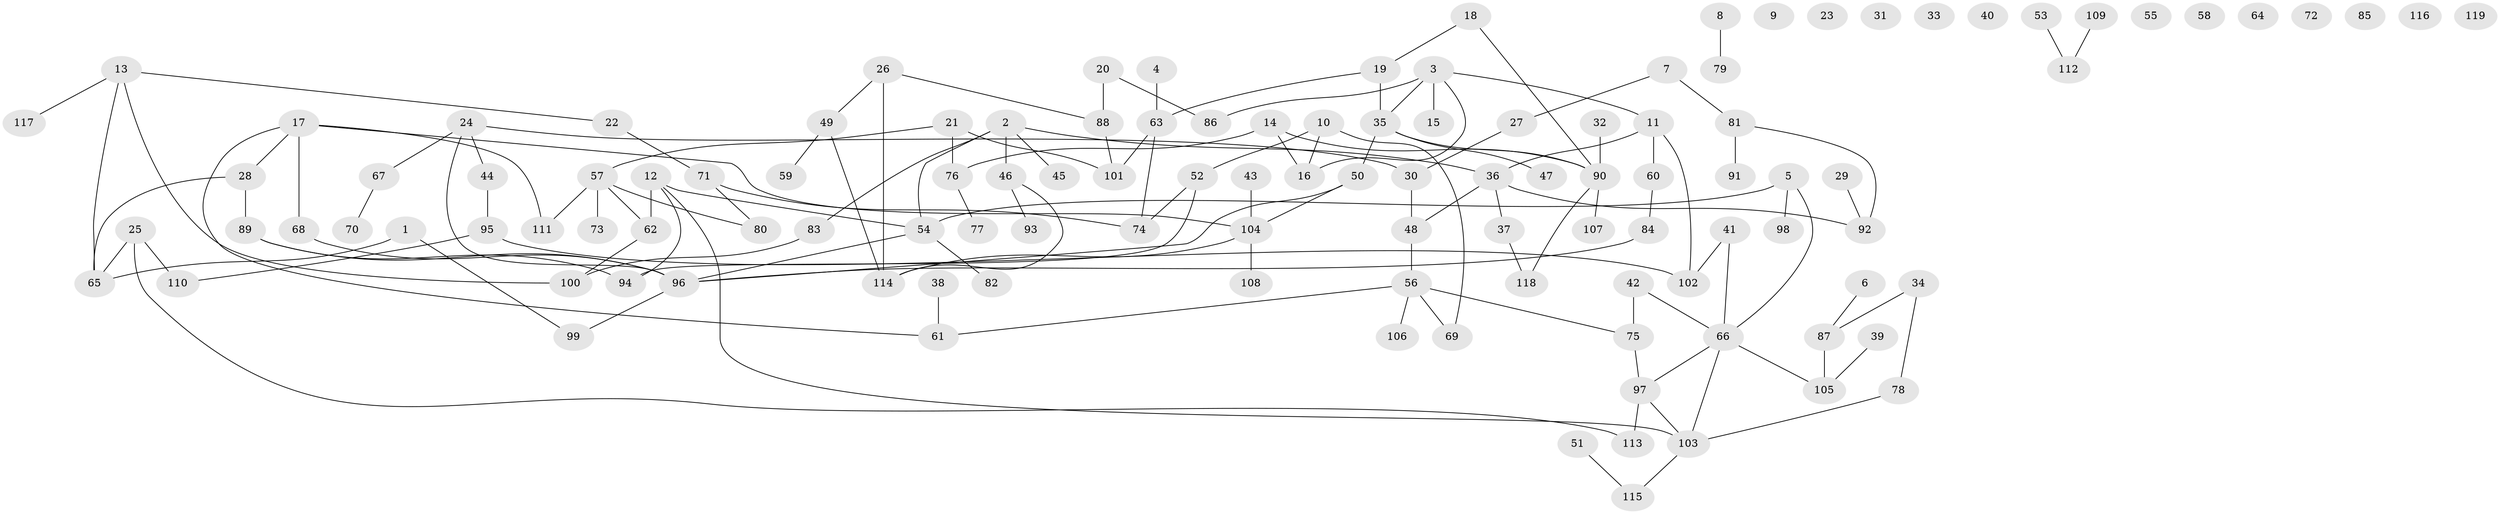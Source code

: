 // Generated by graph-tools (version 1.1) at 2025/00/03/09/25 03:00:55]
// undirected, 119 vertices, 139 edges
graph export_dot {
graph [start="1"]
  node [color=gray90,style=filled];
  1;
  2;
  3;
  4;
  5;
  6;
  7;
  8;
  9;
  10;
  11;
  12;
  13;
  14;
  15;
  16;
  17;
  18;
  19;
  20;
  21;
  22;
  23;
  24;
  25;
  26;
  27;
  28;
  29;
  30;
  31;
  32;
  33;
  34;
  35;
  36;
  37;
  38;
  39;
  40;
  41;
  42;
  43;
  44;
  45;
  46;
  47;
  48;
  49;
  50;
  51;
  52;
  53;
  54;
  55;
  56;
  57;
  58;
  59;
  60;
  61;
  62;
  63;
  64;
  65;
  66;
  67;
  68;
  69;
  70;
  71;
  72;
  73;
  74;
  75;
  76;
  77;
  78;
  79;
  80;
  81;
  82;
  83;
  84;
  85;
  86;
  87;
  88;
  89;
  90;
  91;
  92;
  93;
  94;
  95;
  96;
  97;
  98;
  99;
  100;
  101;
  102;
  103;
  104;
  105;
  106;
  107;
  108;
  109;
  110;
  111;
  112;
  113;
  114;
  115;
  116;
  117;
  118;
  119;
  1 -- 65;
  1 -- 99;
  2 -- 36;
  2 -- 45;
  2 -- 46;
  2 -- 54;
  2 -- 83;
  3 -- 11;
  3 -- 15;
  3 -- 16;
  3 -- 35;
  3 -- 86;
  4 -- 63;
  5 -- 54;
  5 -- 66;
  5 -- 98;
  6 -- 87;
  7 -- 27;
  7 -- 81;
  8 -- 79;
  10 -- 16;
  10 -- 52;
  10 -- 69;
  11 -- 36;
  11 -- 60;
  11 -- 102;
  12 -- 54;
  12 -- 62;
  12 -- 94;
  12 -- 103;
  13 -- 22;
  13 -- 65;
  13 -- 100;
  13 -- 117;
  14 -- 16;
  14 -- 76;
  14 -- 90;
  17 -- 28;
  17 -- 61;
  17 -- 68;
  17 -- 104;
  17 -- 111;
  18 -- 19;
  18 -- 90;
  19 -- 35;
  19 -- 63;
  20 -- 86;
  20 -- 88;
  21 -- 57;
  21 -- 76;
  21 -- 101;
  22 -- 71;
  24 -- 30;
  24 -- 44;
  24 -- 67;
  24 -- 96;
  25 -- 65;
  25 -- 110;
  25 -- 113;
  26 -- 49;
  26 -- 88;
  26 -- 114;
  27 -- 30;
  28 -- 65;
  28 -- 89;
  29 -- 92;
  30 -- 48;
  32 -- 90;
  34 -- 78;
  34 -- 87;
  35 -- 47;
  35 -- 50;
  35 -- 90;
  36 -- 37;
  36 -- 48;
  36 -- 92;
  37 -- 118;
  38 -- 61;
  39 -- 105;
  41 -- 66;
  41 -- 102;
  42 -- 66;
  42 -- 75;
  43 -- 104;
  44 -- 95;
  46 -- 93;
  46 -- 114;
  48 -- 56;
  49 -- 59;
  49 -- 114;
  50 -- 96;
  50 -- 104;
  51 -- 115;
  52 -- 74;
  52 -- 94;
  53 -- 112;
  54 -- 82;
  54 -- 96;
  56 -- 61;
  56 -- 69;
  56 -- 75;
  56 -- 106;
  57 -- 62;
  57 -- 73;
  57 -- 80;
  57 -- 111;
  60 -- 84;
  62 -- 100;
  63 -- 74;
  63 -- 101;
  66 -- 97;
  66 -- 103;
  66 -- 105;
  67 -- 70;
  68 -- 96;
  71 -- 74;
  71 -- 80;
  75 -- 97;
  76 -- 77;
  78 -- 103;
  81 -- 91;
  81 -- 92;
  83 -- 100;
  84 -- 96;
  87 -- 105;
  88 -- 101;
  89 -- 94;
  89 -- 96;
  90 -- 107;
  90 -- 118;
  95 -- 102;
  95 -- 110;
  96 -- 99;
  97 -- 103;
  97 -- 113;
  103 -- 115;
  104 -- 108;
  104 -- 114;
  109 -- 112;
}

